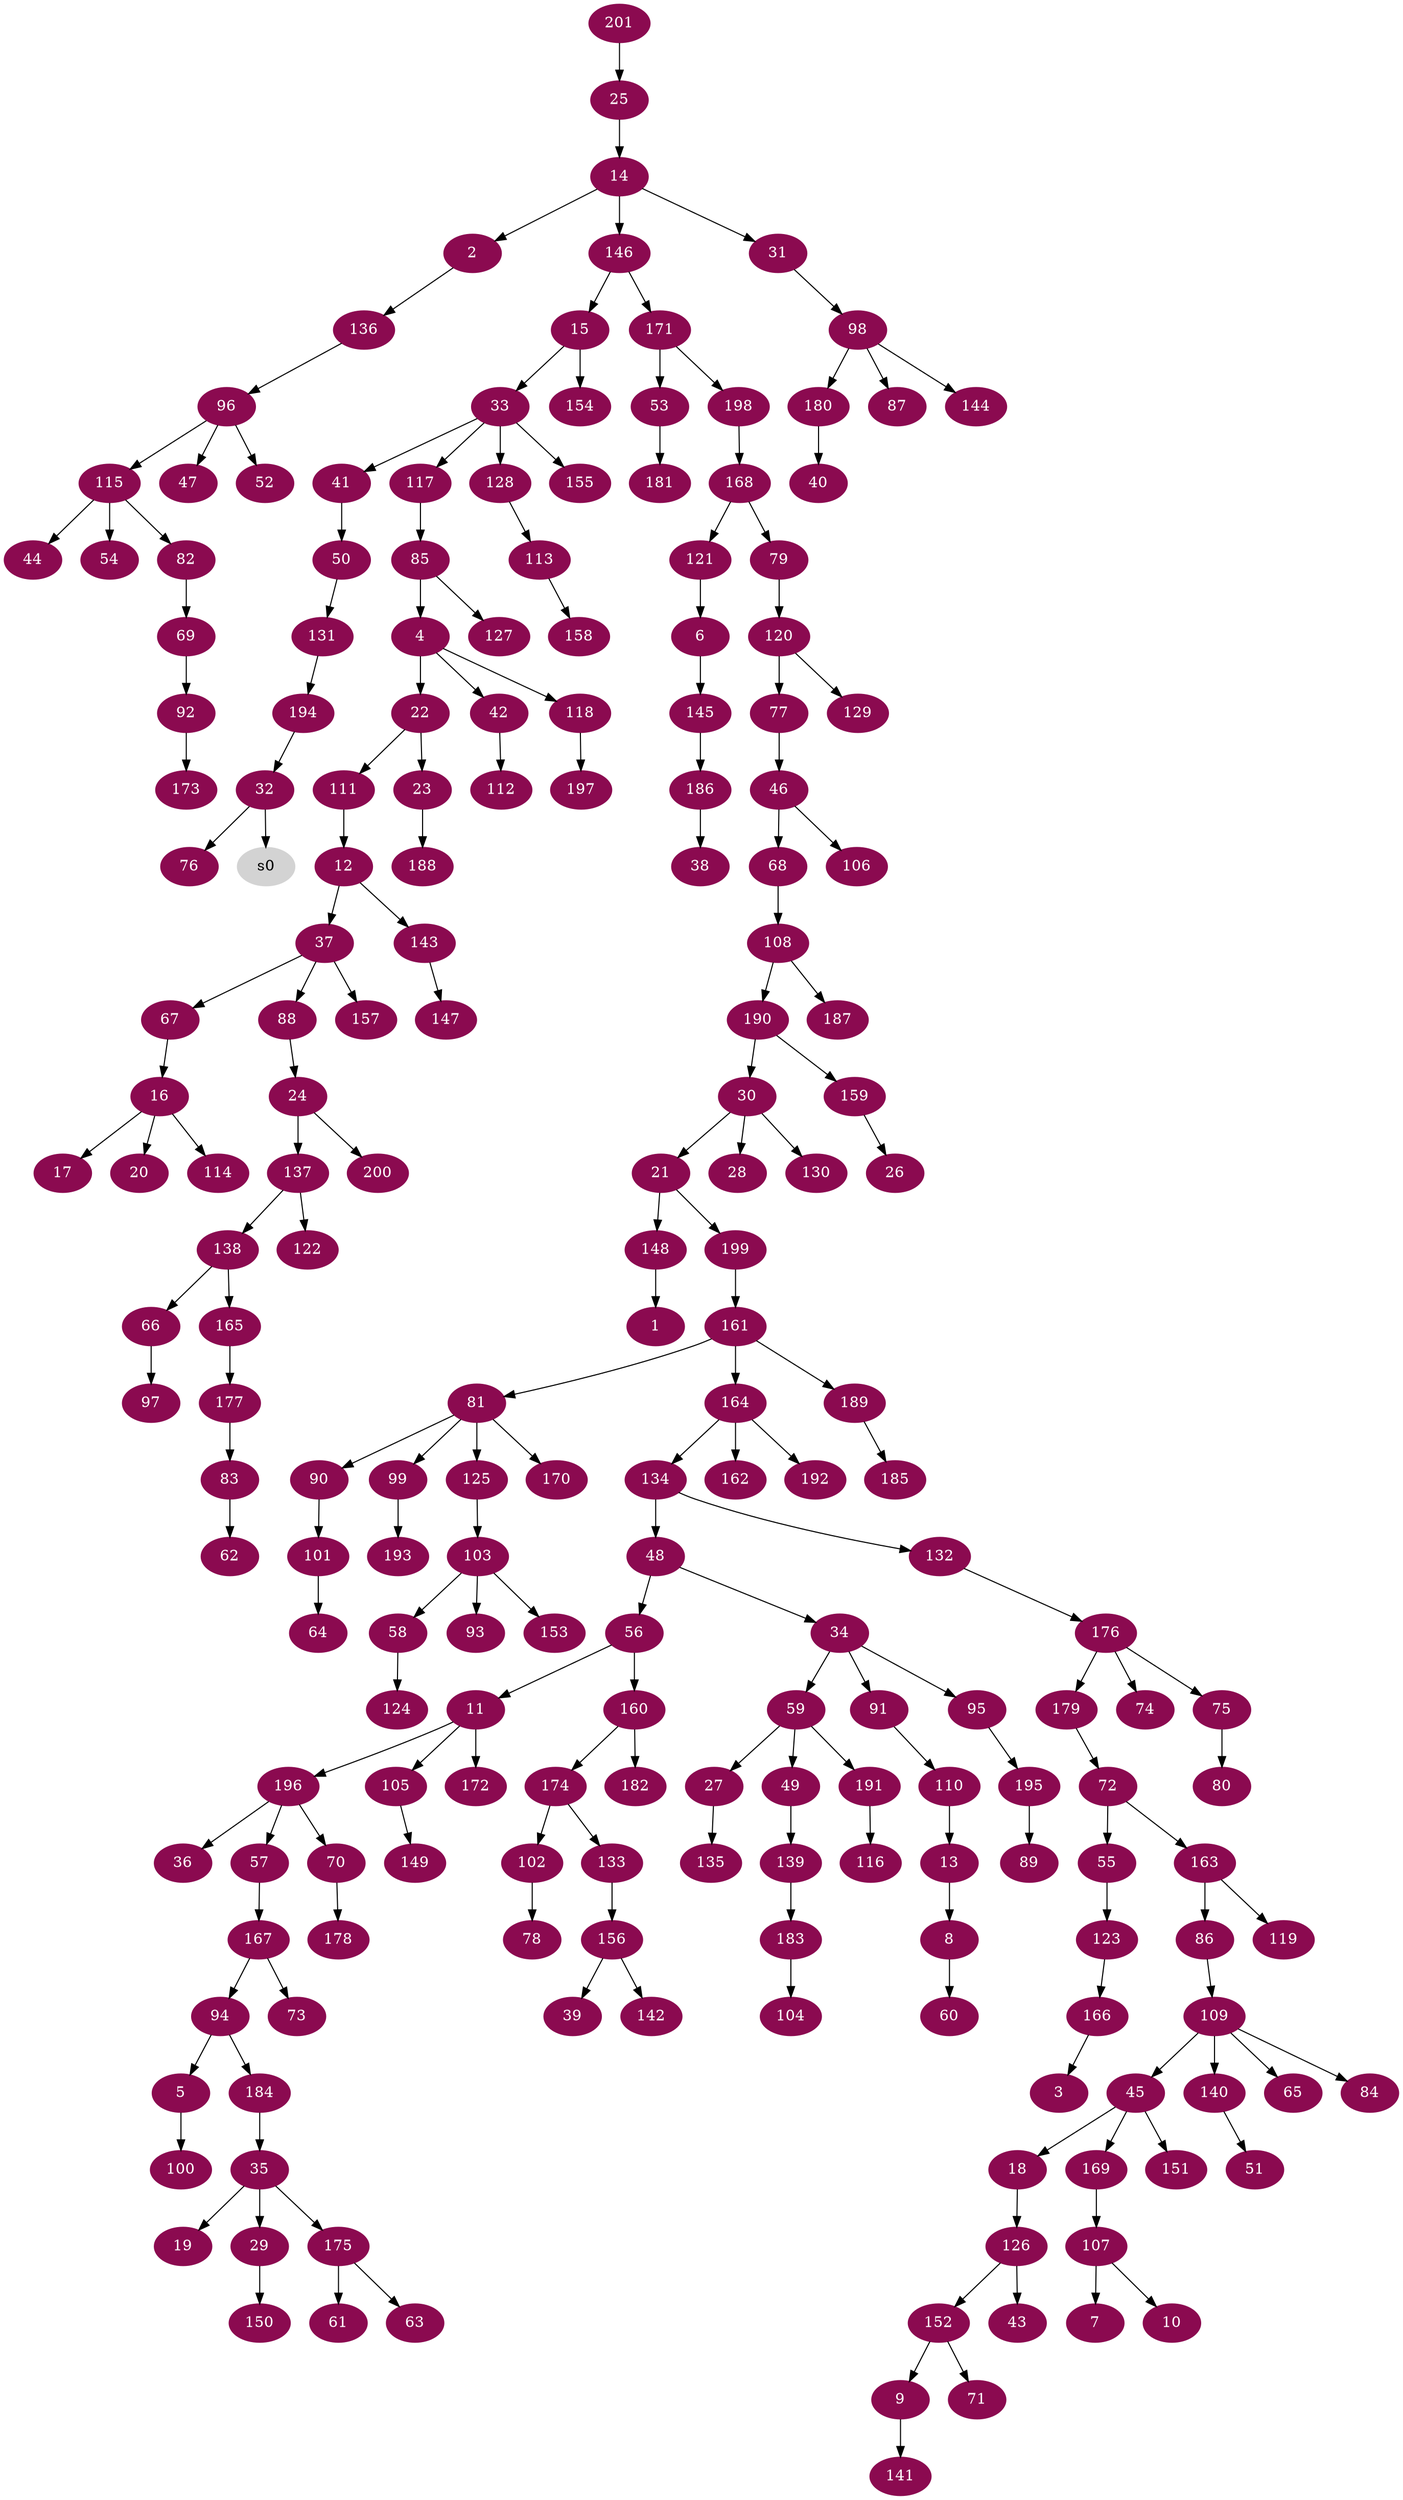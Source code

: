 digraph G {
node [color=deeppink4, style=filled, fontcolor=white];
148 -> 1;
14 -> 2;
166 -> 3;
85 -> 4;
94 -> 5;
121 -> 6;
107 -> 7;
13 -> 8;
152 -> 9;
107 -> 10;
56 -> 11;
111 -> 12;
110 -> 13;
25 -> 14;
146 -> 15;
67 -> 16;
16 -> 17;
45 -> 18;
35 -> 19;
16 -> 20;
30 -> 21;
4 -> 22;
22 -> 23;
88 -> 24;
201 -> 25;
159 -> 26;
59 -> 27;
30 -> 28;
35 -> 29;
190 -> 30;
14 -> 31;
194 -> 32;
15 -> 33;
48 -> 34;
184 -> 35;
196 -> 36;
12 -> 37;
186 -> 38;
156 -> 39;
180 -> 40;
33 -> 41;
4 -> 42;
126 -> 43;
115 -> 44;
109 -> 45;
77 -> 46;
96 -> 47;
134 -> 48;
59 -> 49;
41 -> 50;
140 -> 51;
96 -> 52;
171 -> 53;
115 -> 54;
72 -> 55;
48 -> 56;
196 -> 57;
103 -> 58;
34 -> 59;
8 -> 60;
175 -> 61;
83 -> 62;
175 -> 63;
101 -> 64;
109 -> 65;
138 -> 66;
37 -> 67;
46 -> 68;
82 -> 69;
196 -> 70;
152 -> 71;
179 -> 72;
167 -> 73;
176 -> 74;
176 -> 75;
32 -> 76;
120 -> 77;
102 -> 78;
168 -> 79;
75 -> 80;
161 -> 81;
115 -> 82;
177 -> 83;
109 -> 84;
117 -> 85;
163 -> 86;
98 -> 87;
37 -> 88;
195 -> 89;
81 -> 90;
34 -> 91;
69 -> 92;
103 -> 93;
167 -> 94;
34 -> 95;
136 -> 96;
66 -> 97;
31 -> 98;
81 -> 99;
5 -> 100;
90 -> 101;
174 -> 102;
125 -> 103;
183 -> 104;
11 -> 105;
46 -> 106;
169 -> 107;
68 -> 108;
86 -> 109;
91 -> 110;
22 -> 111;
42 -> 112;
128 -> 113;
16 -> 114;
96 -> 115;
191 -> 116;
33 -> 117;
4 -> 118;
163 -> 119;
79 -> 120;
168 -> 121;
137 -> 122;
55 -> 123;
58 -> 124;
81 -> 125;
18 -> 126;
85 -> 127;
33 -> 128;
120 -> 129;
30 -> 130;
50 -> 131;
134 -> 132;
174 -> 133;
164 -> 134;
27 -> 135;
2 -> 136;
24 -> 137;
137 -> 138;
49 -> 139;
109 -> 140;
9 -> 141;
156 -> 142;
12 -> 143;
98 -> 144;
6 -> 145;
14 -> 146;
143 -> 147;
21 -> 148;
105 -> 149;
29 -> 150;
45 -> 151;
126 -> 152;
103 -> 153;
15 -> 154;
33 -> 155;
133 -> 156;
37 -> 157;
113 -> 158;
190 -> 159;
56 -> 160;
199 -> 161;
164 -> 162;
72 -> 163;
161 -> 164;
138 -> 165;
123 -> 166;
57 -> 167;
198 -> 168;
45 -> 169;
81 -> 170;
146 -> 171;
11 -> 172;
92 -> 173;
160 -> 174;
35 -> 175;
132 -> 176;
165 -> 177;
70 -> 178;
176 -> 179;
98 -> 180;
53 -> 181;
160 -> 182;
139 -> 183;
94 -> 184;
189 -> 185;
145 -> 186;
108 -> 187;
23 -> 188;
161 -> 189;
108 -> 190;
59 -> 191;
164 -> 192;
99 -> 193;
131 -> 194;
95 -> 195;
11 -> 196;
118 -> 197;
171 -> 198;
21 -> 199;
24 -> 200;
node [color=lightgrey, style=filled, fontcolor=black];
32 -> s0;
}
